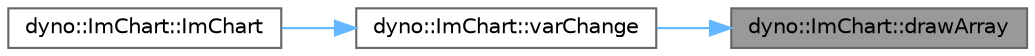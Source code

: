 digraph "dyno::ImChart::drawArray"
{
 // LATEX_PDF_SIZE
  bgcolor="transparent";
  edge [fontname=Helvetica,fontsize=10,labelfontname=Helvetica,labelfontsize=10];
  node [fontname=Helvetica,fontsize=10,shape=box,height=0.2,width=0.4];
  rankdir="RL";
  Node1 [id="Node000001",label="dyno::ImChart::drawArray",height=0.2,width=0.4,color="gray40", fillcolor="grey60", style="filled", fontcolor="black",tooltip=" "];
  Node1 -> Node2 [id="edge1_Node000001_Node000002",dir="back",color="steelblue1",style="solid",tooltip=" "];
  Node2 [id="Node000002",label="dyno::ImChart::varChange",height=0.2,width=0.4,color="grey40", fillcolor="white", style="filled",URL="$classdyno_1_1_im_chart.html#ad7184b60d91a88db8ecefdd15ca49beb",tooltip=" "];
  Node2 -> Node3 [id="edge2_Node000002_Node000003",dir="back",color="steelblue1",style="solid",tooltip=" "];
  Node3 [id="Node000003",label="dyno::ImChart::ImChart",height=0.2,width=0.4,color="grey40", fillcolor="white", style="filled",URL="$classdyno_1_1_im_chart.html#a1553a1bf8fba5c65ea58f904c49db6b5",tooltip=" "];
}
